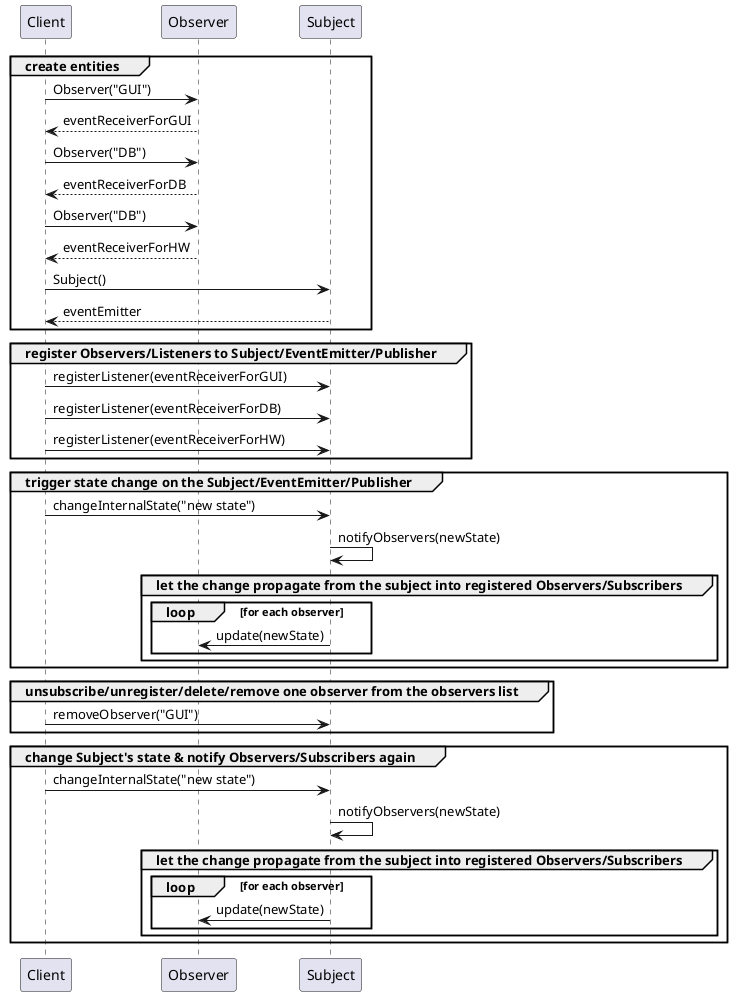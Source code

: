@startuml
'https://plantuml.com/sequence-diagram

group create entities
Client -> Observer : Observer("GUI")
Observer --> Client: eventReceiverForGUI

Client -> Observer : Observer("DB")
Observer --> Client: eventReceiverForDB

Client -> Observer : Observer("DB")
Observer --> Client: eventReceiverForHW

Client -> Subject : Subject()
Subject --> Client : eventEmitter
end group

group register Observers/Listeners to Subject/EventEmitter/Publisher
    Client -> Subject : registerListener(eventReceiverForGUI)
    Client -> Subject : registerListener(eventReceiverForDB)
    Client -> Subject : registerListener(eventReceiverForHW)
end group

group trigger state change on the Subject/EventEmitter/Publisher
    Client -> Subject : changeInternalState("new state")
    Subject -> Subject : notifyObservers(newState)

    group let the change propagate from the subject into registered Observers/Subscribers
        loop for each observer
            Subject -> Observer : update(newState)
        end
    end group
end group

group unsubscribe/unregister/delete/remove one observer from the observers list
    Client -> Subject : removeObserver("GUI")
end group

group change Subject's state & notify Observers/Subscribers again
    Client -> Subject : changeInternalState("new state")
    Subject -> Subject : notifyObservers(newState)

    group let the change propagate from the subject into registered Observers/Subscribers
        loop for each observer
            Subject -> Observer : update(newState)
        end
    end group
end group

@enduml
